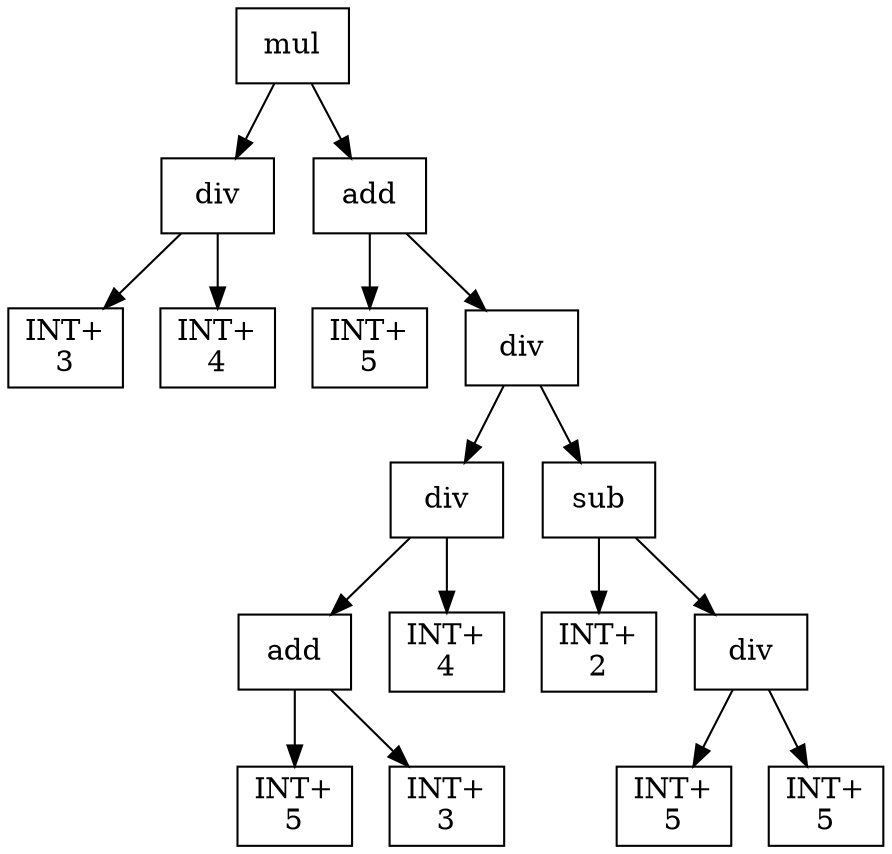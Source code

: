 digraph expr {
  node [shape=box];
  n1 [label="mul"];
  n2 [label="div"];
  n3 [label="INT+\n3"];
  n4 [label="INT+\n4"];
  n2 -> n3;
  n2 -> n4;
  n5 [label="add"];
  n6 [label="INT+\n5"];
  n7 [label="div"];
  n8 [label="div"];
  n9 [label="add"];
  n10 [label="INT+\n5"];
  n11 [label="INT+\n3"];
  n9 -> n10;
  n9 -> n11;
  n12 [label="INT+\n4"];
  n8 -> n9;
  n8 -> n12;
  n13 [label="sub"];
  n14 [label="INT+\n2"];
  n15 [label="div"];
  n16 [label="INT+\n5"];
  n17 [label="INT+\n5"];
  n15 -> n16;
  n15 -> n17;
  n13 -> n14;
  n13 -> n15;
  n7 -> n8;
  n7 -> n13;
  n5 -> n6;
  n5 -> n7;
  n1 -> n2;
  n1 -> n5;
}